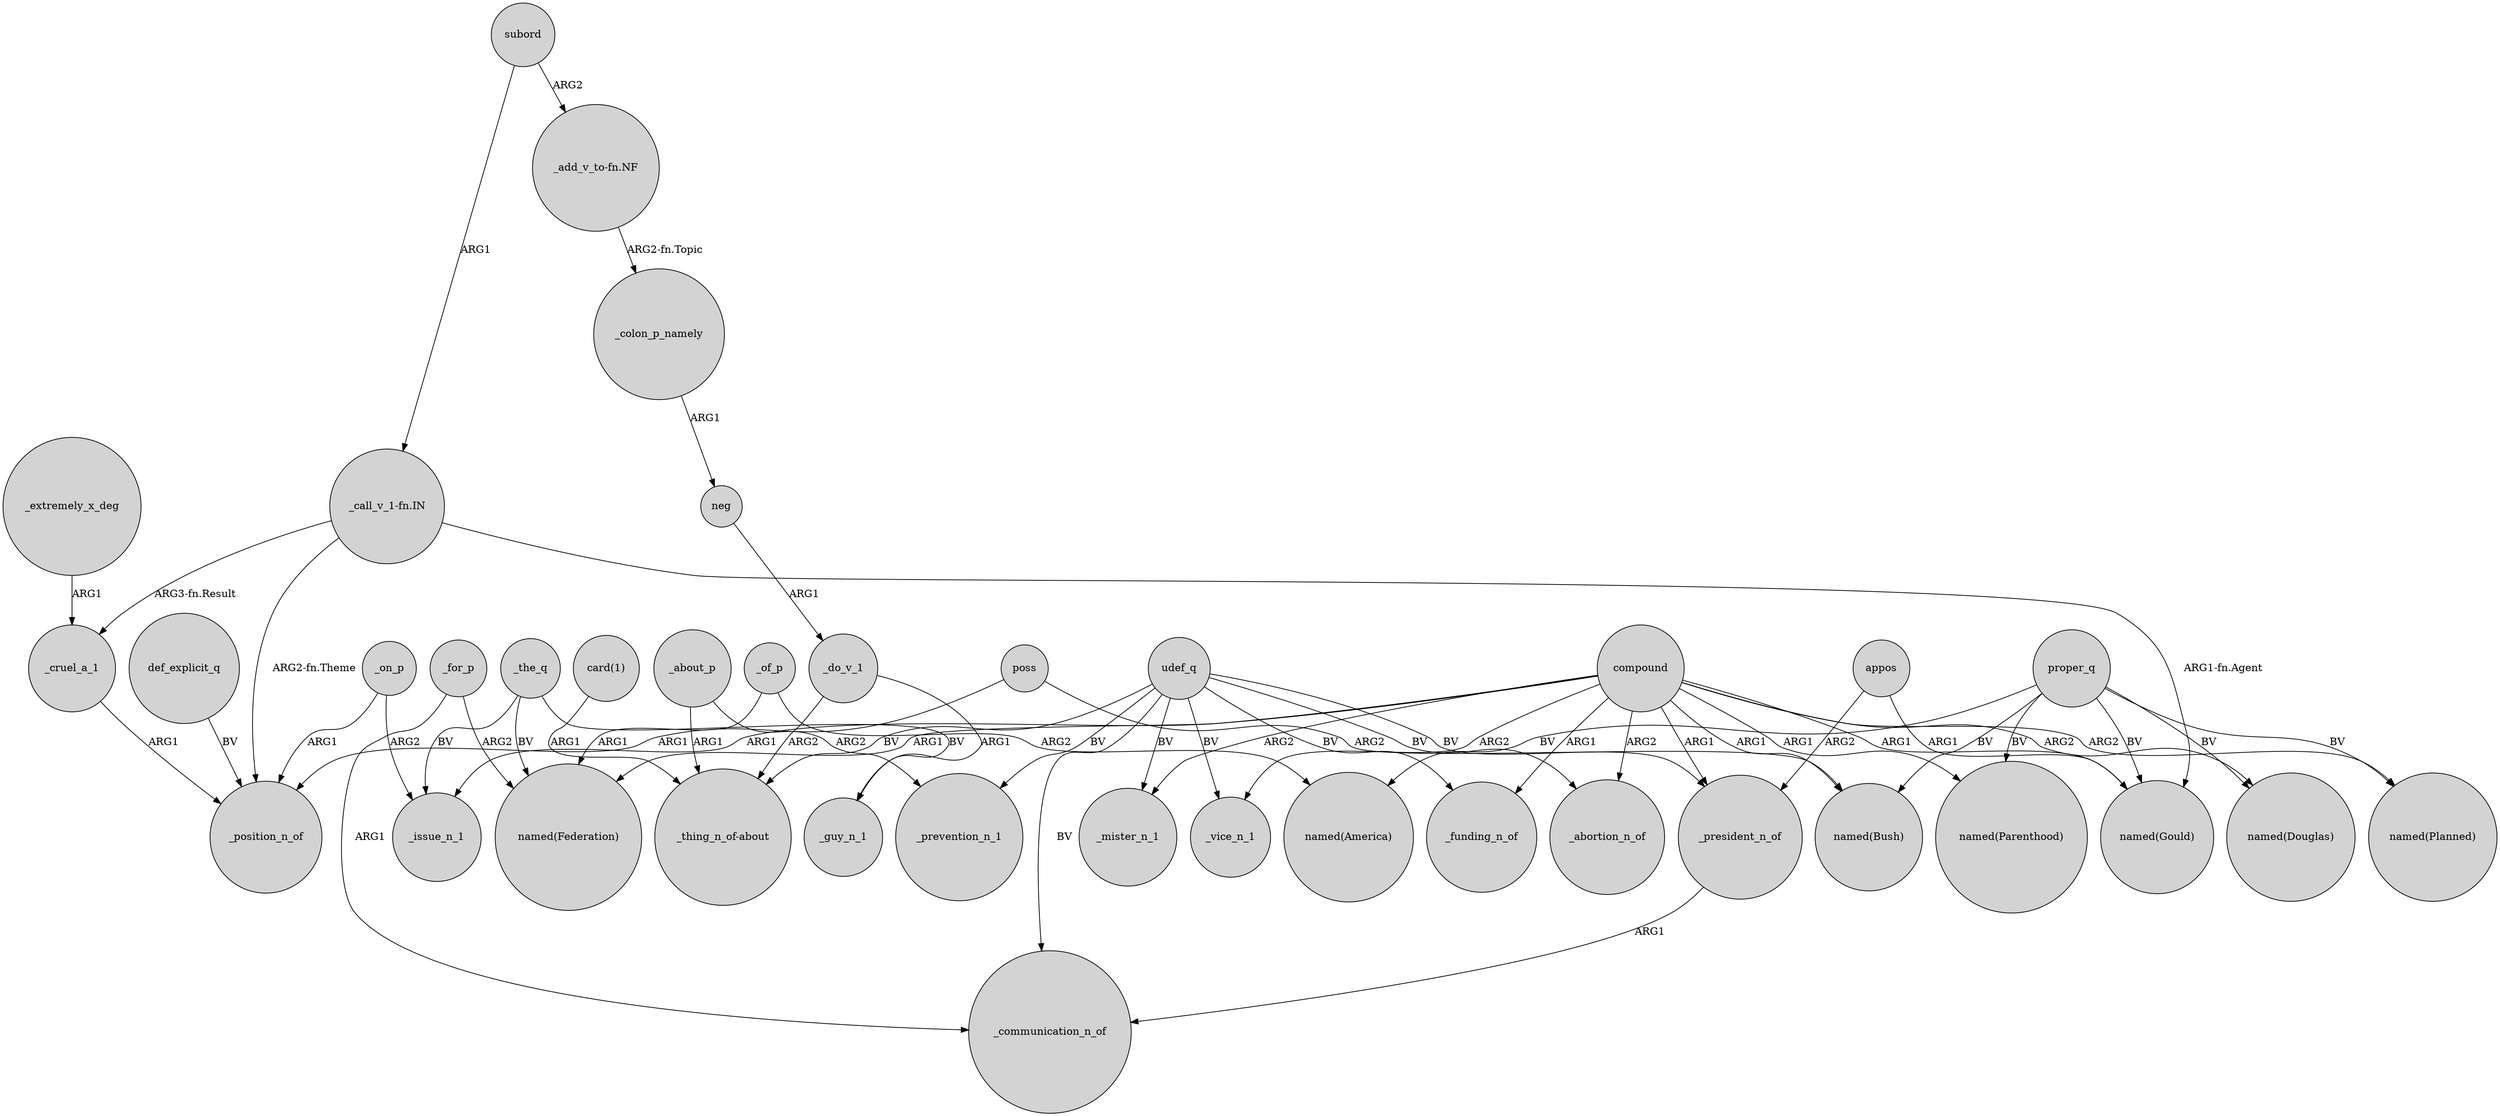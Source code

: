 digraph {
	node [shape=circle style=filled]
	subord -> "_call_v_1-fn.IN" [label=ARG1]
	subord -> "_add_v_to-fn.NF" [label=ARG2]
	_do_v_1 -> "_thing_n_of-about" [label=ARG2]
	_for_p -> "named(Federation)" [label=ARG2]
	compound -> _vice_n_1 [label=ARG2]
	compound -> _funding_n_of [label=ARG1]
	udef_q -> "_thing_n_of-about" [label=BV]
	_cruel_a_1 -> _position_n_of [label=ARG1]
	_colon_p_namely -> neg [label=ARG1]
	_the_q -> "named(Federation)" [label=BV]
	"_call_v_1-fn.IN" -> _cruel_a_1 [label="ARG3-fn.Result"]
	compound -> _mister_n_1 [label=ARG2]
	udef_q -> _funding_n_of [label=BV]
	_for_p -> _communication_n_of [label=ARG1]
	udef_q -> _mister_n_1 [label=BV]
	compound -> "named(Bush)" [label=ARG1]
	poss -> "named(Bush)" [label=ARG2]
	_of_p -> "named(America)" [label=ARG2]
	_the_q -> _issue_n_1 [label=BV]
	_about_p -> _prevention_n_1 [label=ARG2]
	udef_q -> _vice_n_1 [label=BV]
	def_explicit_q -> _position_n_of [label=BV]
	compound -> "named(Parenthood)" [label=ARG1]
	_of_p -> "named(Federation)" [label=ARG1]
	_about_p -> "_thing_n_of-about" [label=ARG1]
	appos -> _president_n_of [label=ARG2]
	"_add_v_to-fn.NF" -> _colon_p_namely [label="ARG2-fn.Topic"]
	appos -> "named(Gould)" [label=ARG1]
	_on_p -> _issue_n_1 [label=ARG2]
	compound -> "named(Douglas)" [label=ARG2]
	compound -> _president_n_of [label=ARG1]
	udef_q -> _president_n_of [label=BV]
	compound -> "named(Gould)" [label=ARG1]
	compound -> "named(Planned)" [label=ARG2]
	neg -> _do_v_1 [label=ARG1]
	udef_q -> _communication_n_of [label=BV]
	proper_q -> "named(Bush)" [label=BV]
	compound -> _issue_n_1 [label=ARG1]
	"_call_v_1-fn.IN" -> _position_n_of [label="ARG2-fn.Theme"]
	proper_q -> "named(Gould)" [label=BV]
	poss -> _position_n_of [label=ARG1]
	udef_q -> _abortion_n_of [label=BV]
	"card(1)" -> "_thing_n_of-about" [label=ARG1]
	proper_q -> "named(Planned)" [label=BV]
	"_call_v_1-fn.IN" -> "named(Gould)" [label="ARG1-fn.Agent"]
	udef_q -> _prevention_n_1 [label=BV]
	compound -> "named(Federation)" [label=ARG1]
	_do_v_1 -> _guy_n_1 [label=ARG1]
	compound -> _abortion_n_of [label=ARG2]
	proper_q -> "named(Parenthood)" [label=BV]
	_the_q -> _guy_n_1 [label=BV]
	proper_q -> "named(America)" [label=BV]
	_on_p -> _position_n_of [label=ARG1]
	_extremely_x_deg -> _cruel_a_1 [label=ARG1]
	_president_n_of -> _communication_n_of [label=ARG1]
	proper_q -> "named(Douglas)" [label=BV]
}
